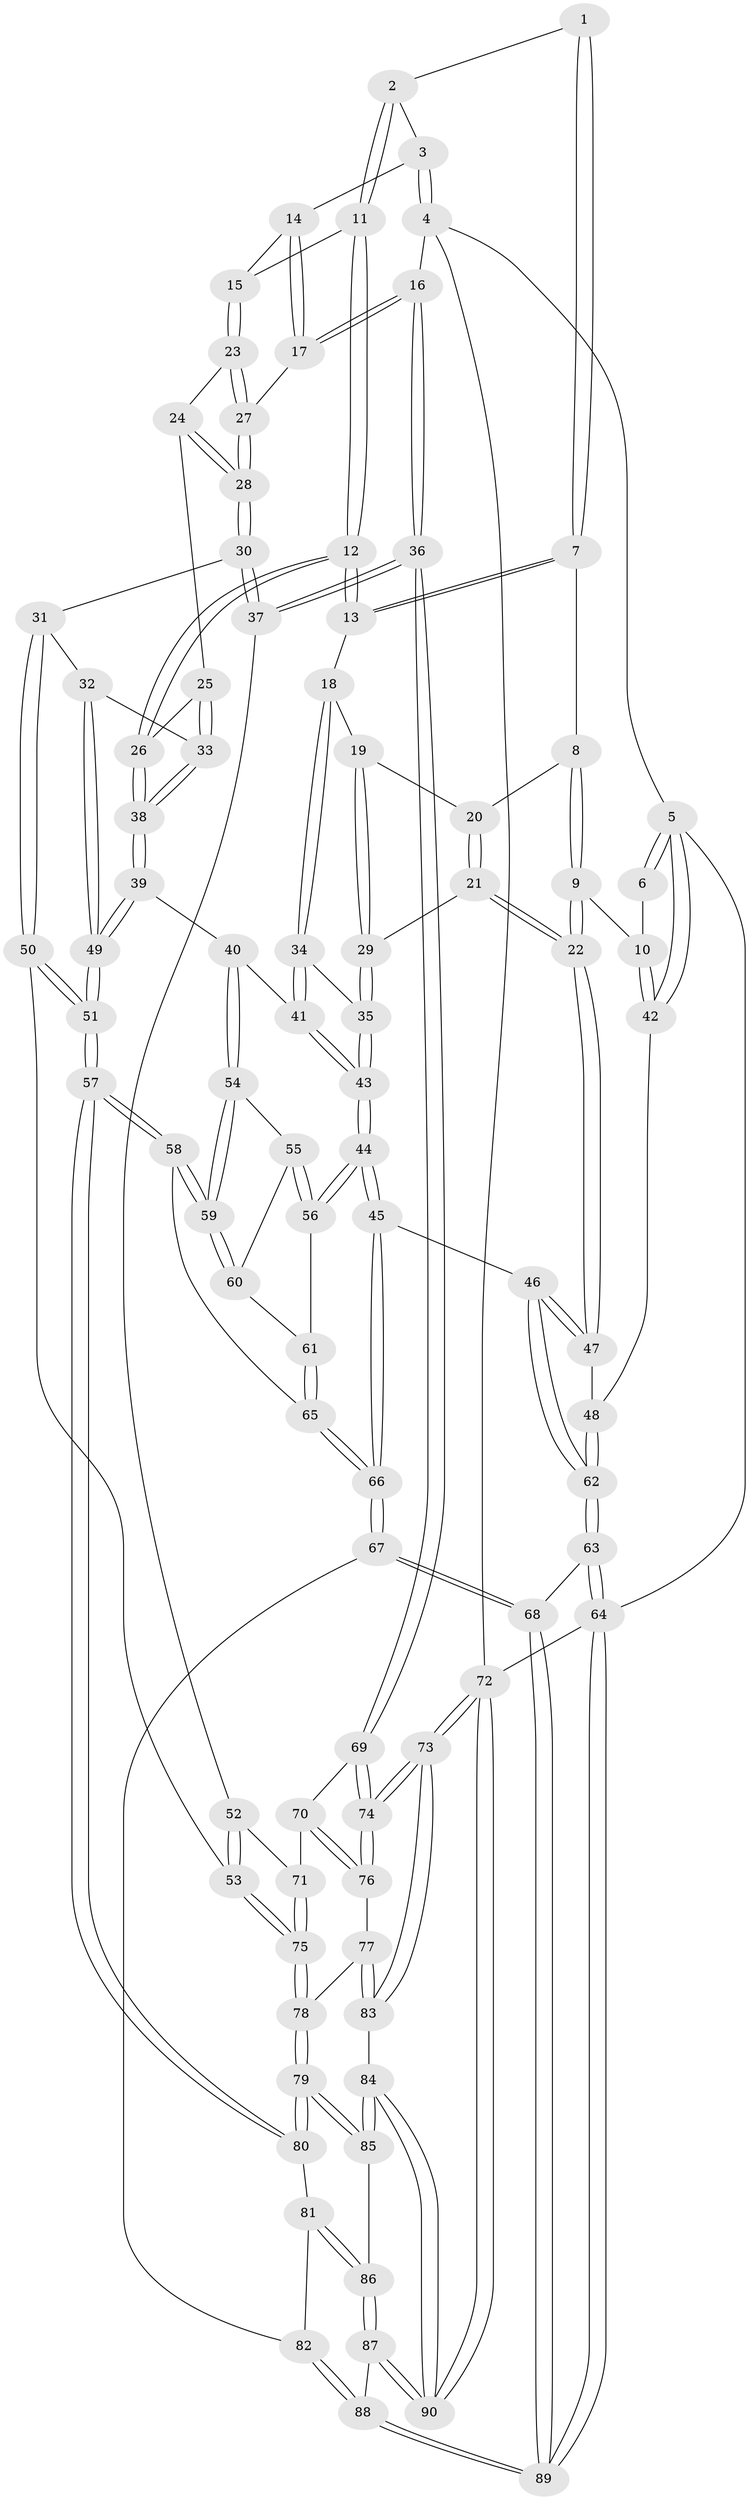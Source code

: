 // Generated by graph-tools (version 1.1) at 2025/27/03/15/25 16:27:56]
// undirected, 90 vertices, 222 edges
graph export_dot {
graph [start="1"]
  node [color=gray90,style=filled];
  1 [pos="+0.28941962320653813+0"];
  2 [pos="+0.676940606277441+0"];
  3 [pos="+1+0"];
  4 [pos="+1+0"];
  5 [pos="+0+0"];
  6 [pos="+0.25219657762916897+0"];
  7 [pos="+0.3145133496666977+0"];
  8 [pos="+0.28223810762433293+0.024105417720707227"];
  9 [pos="+0.1396862479095223+0.1771289548935989"];
  10 [pos="+0.131035655327301+0.16776390113565243"];
  11 [pos="+0.6789219713710205+0.045733846441446055"];
  12 [pos="+0.5059303203518016+0.13900951935831743"];
  13 [pos="+0.49014585593710686+0.13252730979161226"];
  14 [pos="+0.8964539206904996+0.05057468029347973"];
  15 [pos="+0.6887403350543951+0.05594953186591885"];
  16 [pos="+1+0.2978298555733"];
  17 [pos="+0.9260011740137349+0.15635783293575917"];
  18 [pos="+0.3859754182154197+0.1772472353627876"];
  19 [pos="+0.335112499952126+0.16643012905243948"];
  20 [pos="+0.2952284166530529+0.08491385244423016"];
  21 [pos="+0.21095569740980283+0.19967879440750133"];
  22 [pos="+0.14894419990610827+0.20117773587462798"];
  23 [pos="+0.7130034548091888+0.10832628213670388"];
  24 [pos="+0.71322954717714+0.11113723423694974"];
  25 [pos="+0.673217163645979+0.20479304869009093"];
  26 [pos="+0.5210111601221828+0.2052629035088052"];
  27 [pos="+0.8927133741152908+0.16608364951750684"];
  28 [pos="+0.7910040400361383+0.2767166835913521"];
  29 [pos="+0.27274190070500004+0.2112657817666402"];
  30 [pos="+0.7874908218476468+0.31761703994128665"];
  31 [pos="+0.7463022238320444+0.32809039321158856"];
  32 [pos="+0.6855942782762678+0.31825581532460917"];
  33 [pos="+0.6441703414978014+0.30017986998240653"];
  34 [pos="+0.3734997790761211+0.26734389519120483"];
  35 [pos="+0.2903099707860727+0.25409532651145045"];
  36 [pos="+1+0.3283718488828513"];
  37 [pos="+0.8873947987918579+0.3857525722126871"];
  38 [pos="+0.5392203656646872+0.3062664850422504"];
  39 [pos="+0.5358034356584529+0.311382899232438"];
  40 [pos="+0.4600345765392176+0.34515697167954595"];
  41 [pos="+0.3954795704304578+0.3229350927845943"];
  42 [pos="+0+0"];
  43 [pos="+0.2652410839289177+0.375207888951759"];
  44 [pos="+0.20163110113313+0.435627954925778"];
  45 [pos="+0.1898415221574508+0.440291166757965"];
  46 [pos="+0.17448515830402783+0.437135875332177"];
  47 [pos="+0.13019973648620772+0.26947468312278905"];
  48 [pos="+0+0.26670166573240356"];
  49 [pos="+0.6155638623224312+0.5328901753232471"];
  50 [pos="+0.6725236572362645+0.5659259030513912"];
  51 [pos="+0.6248789796878862+0.5803427295861194"];
  52 [pos="+0.8175189421706703+0.5248866849302448"];
  53 [pos="+0.7108423437576626+0.5644165757486399"];
  54 [pos="+0.45237710155748234+0.37165464024781697"];
  55 [pos="+0.42610839762713487+0.41377693338874094"];
  56 [pos="+0.34869338318424536+0.46076230186003425"];
  57 [pos="+0.5942441966237098+0.6114122138375064"];
  58 [pos="+0.558418135638251+0.6077056520728014"];
  59 [pos="+0.5481057912629101+0.5913760030686841"];
  60 [pos="+0.4388365323192673+0.4654384478735136"];
  61 [pos="+0.38734478269853506+0.5062277931545242"];
  62 [pos="+0+0.5931799668590917"];
  63 [pos="+0+0.7733695587826538"];
  64 [pos="+0+1"];
  65 [pos="+0.4426350890933043+0.6273271829573123"];
  66 [pos="+0.3249195481865297+0.6901064881904256"];
  67 [pos="+0.28345042151291994+0.7769731246119594"];
  68 [pos="+0.2646898697815733+0.7878403367482527"];
  69 [pos="+1+0.4036207901071311"];
  70 [pos="+0.9049011110486139+0.5834049423194784"];
  71 [pos="+0.8799612754591623+0.5745488240635378"];
  72 [pos="+1+1"];
  73 [pos="+1+1"];
  74 [pos="+1+0.7168685843521226"];
  75 [pos="+0.838138510198716+0.7079602322256188"];
  76 [pos="+0.9941532150842284+0.7266672454113359"];
  77 [pos="+0.8769109480774501+0.7842080582605974"];
  78 [pos="+0.8672429464578912+0.7836801940658966"];
  79 [pos="+0.7205168494973496+0.8499099991453201"];
  80 [pos="+0.6239692342624736+0.7419530843323938"];
  81 [pos="+0.4744311117525107+0.8536693482634753"];
  82 [pos="+0.3907649673980408+0.8390249664705931"];
  83 [pos="+0.9181978667329798+0.8718274053605277"];
  84 [pos="+0.8075000297062331+1"];
  85 [pos="+0.7180801372046498+0.8701808931647749"];
  86 [pos="+0.5262647483619992+0.9567831648693325"];
  87 [pos="+0.4688804562399423+1"];
  88 [pos="+0.43688051844249437+1"];
  89 [pos="+0.26616001862663713+1"];
  90 [pos="+0.8077094785449129+1"];
  1 -- 2;
  1 -- 7;
  1 -- 7;
  2 -- 3;
  2 -- 11;
  2 -- 11;
  3 -- 4;
  3 -- 4;
  3 -- 14;
  4 -- 5;
  4 -- 16;
  4 -- 72;
  5 -- 6;
  5 -- 6;
  5 -- 42;
  5 -- 42;
  5 -- 64;
  6 -- 10;
  7 -- 8;
  7 -- 13;
  7 -- 13;
  8 -- 9;
  8 -- 9;
  8 -- 20;
  9 -- 10;
  9 -- 22;
  9 -- 22;
  10 -- 42;
  10 -- 42;
  11 -- 12;
  11 -- 12;
  11 -- 15;
  12 -- 13;
  12 -- 13;
  12 -- 26;
  12 -- 26;
  13 -- 18;
  14 -- 15;
  14 -- 17;
  14 -- 17;
  15 -- 23;
  15 -- 23;
  16 -- 17;
  16 -- 17;
  16 -- 36;
  16 -- 36;
  17 -- 27;
  18 -- 19;
  18 -- 34;
  18 -- 34;
  19 -- 20;
  19 -- 29;
  19 -- 29;
  20 -- 21;
  20 -- 21;
  21 -- 22;
  21 -- 22;
  21 -- 29;
  22 -- 47;
  22 -- 47;
  23 -- 24;
  23 -- 27;
  23 -- 27;
  24 -- 25;
  24 -- 28;
  24 -- 28;
  25 -- 26;
  25 -- 33;
  25 -- 33;
  26 -- 38;
  26 -- 38;
  27 -- 28;
  27 -- 28;
  28 -- 30;
  28 -- 30;
  29 -- 35;
  29 -- 35;
  30 -- 31;
  30 -- 37;
  30 -- 37;
  31 -- 32;
  31 -- 50;
  31 -- 50;
  32 -- 33;
  32 -- 49;
  32 -- 49;
  33 -- 38;
  33 -- 38;
  34 -- 35;
  34 -- 41;
  34 -- 41;
  35 -- 43;
  35 -- 43;
  36 -- 37;
  36 -- 37;
  36 -- 69;
  36 -- 69;
  37 -- 52;
  38 -- 39;
  38 -- 39;
  39 -- 40;
  39 -- 49;
  39 -- 49;
  40 -- 41;
  40 -- 54;
  40 -- 54;
  41 -- 43;
  41 -- 43;
  42 -- 48;
  43 -- 44;
  43 -- 44;
  44 -- 45;
  44 -- 45;
  44 -- 56;
  44 -- 56;
  45 -- 46;
  45 -- 66;
  45 -- 66;
  46 -- 47;
  46 -- 47;
  46 -- 62;
  46 -- 62;
  47 -- 48;
  48 -- 62;
  48 -- 62;
  49 -- 51;
  49 -- 51;
  50 -- 51;
  50 -- 51;
  50 -- 53;
  51 -- 57;
  51 -- 57;
  52 -- 53;
  52 -- 53;
  52 -- 71;
  53 -- 75;
  53 -- 75;
  54 -- 55;
  54 -- 59;
  54 -- 59;
  55 -- 56;
  55 -- 56;
  55 -- 60;
  56 -- 61;
  57 -- 58;
  57 -- 58;
  57 -- 80;
  57 -- 80;
  58 -- 59;
  58 -- 59;
  58 -- 65;
  59 -- 60;
  59 -- 60;
  60 -- 61;
  61 -- 65;
  61 -- 65;
  62 -- 63;
  62 -- 63;
  63 -- 64;
  63 -- 64;
  63 -- 68;
  64 -- 89;
  64 -- 89;
  64 -- 72;
  65 -- 66;
  65 -- 66;
  66 -- 67;
  66 -- 67;
  67 -- 68;
  67 -- 68;
  67 -- 82;
  68 -- 89;
  68 -- 89;
  69 -- 70;
  69 -- 74;
  69 -- 74;
  70 -- 71;
  70 -- 76;
  70 -- 76;
  71 -- 75;
  71 -- 75;
  72 -- 73;
  72 -- 73;
  72 -- 90;
  72 -- 90;
  73 -- 74;
  73 -- 74;
  73 -- 83;
  73 -- 83;
  74 -- 76;
  74 -- 76;
  75 -- 78;
  75 -- 78;
  76 -- 77;
  77 -- 78;
  77 -- 83;
  77 -- 83;
  78 -- 79;
  78 -- 79;
  79 -- 80;
  79 -- 80;
  79 -- 85;
  79 -- 85;
  80 -- 81;
  81 -- 82;
  81 -- 86;
  81 -- 86;
  82 -- 88;
  82 -- 88;
  83 -- 84;
  84 -- 85;
  84 -- 85;
  84 -- 90;
  84 -- 90;
  85 -- 86;
  86 -- 87;
  86 -- 87;
  87 -- 88;
  87 -- 90;
  87 -- 90;
  88 -- 89;
  88 -- 89;
}
